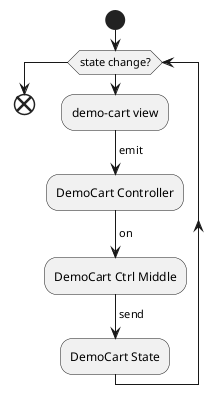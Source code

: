 @startuml

start

while(state change?)
:demo-cart view;
-> emit;

:DemoCart Controller;

-> on;

:DemoCart Ctrl Middle;

-> send;

:DemoCart State;
endwhile

end

@enduml


